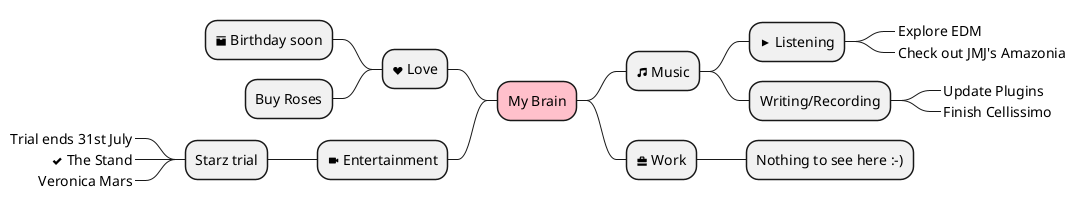 @startmindmap

'Example Mind Map
'For documentation see https://plantuml.com/mindmap-diagram

+[#pink] My Brain

++ <&musical-note> Music
+++ <&media-play> Listening
++++_ Explore EDM
++++_ Check out JMJ's Amazonia
+++ Writing/Recording
++++_ Update Plugins
++++_ Finish Cellissimo

++ <&briefcase> Work
+++ Nothing to see here :-)
-- <&heart> Love
--- <&box> Birthday soon
--- Buy Roses
-- <&video> Entertainment
--- Starz trial
----_ Trial ends 31st July
----_ <&check> The Stand
----_ Veronica Mars

@endmindmap
